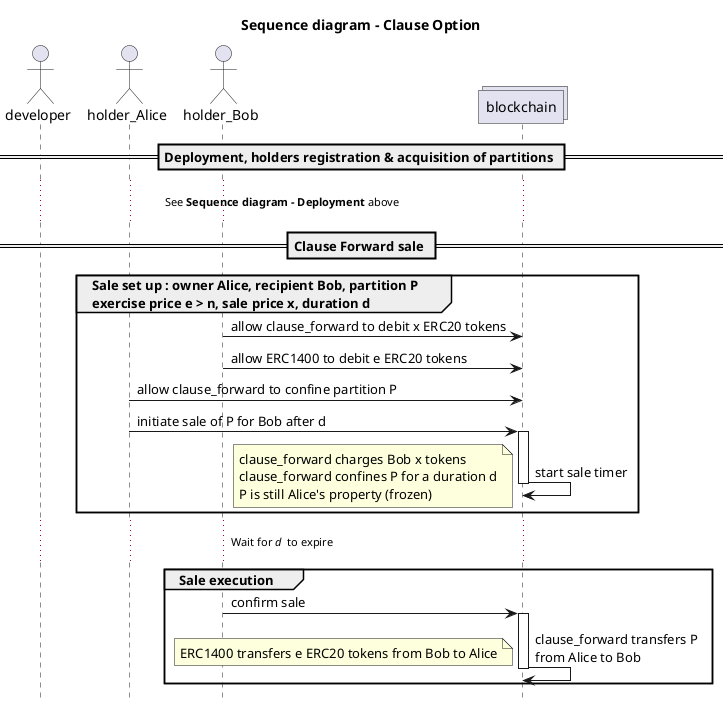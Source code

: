 @startuml

hide footbox

title Sequence diagram - Clause Option

actor developer
actor holder_Alice
actor holder_Bob
collections blockchain

== Deployment, holders registration & acquisition of partitions ==

...See **Sequence diagram - Deployment** above...

== Clause Forward sale ==

group Sale set up : owner Alice, recipient Bob, partition P \nexercise price e > n, sale price x, duration d

holder_Bob -> blockchain : allow clause_forward to debit x ERC20 tokens
holder_Bob -> blockchain : allow ERC1400 to debit e ERC20 tokens
holder_Alice -> blockchain : allow clause_forward to confine partition P

holder_Alice -> blockchain : initiate sale of P for Bob after d
activate blockchain
blockchain -> blockchain : start sale timer 
deactivate blockchain
note left
clause_forward charges Bob x tokens
clause_forward confines P for a duration d
P is still Alice's property (frozen)
end note
end

...Wait for //d//  to expire...

group Sale execution

holder_Bob -> blockchain : confirm sale
activate blockchain
blockchain -> blockchain : clause_forward transfers P \nfrom Alice to Bob
deactivate blockchain
note left
ERC1400 transfers e ERC20 tokens from Bob to Alice
end note
end

@enduml
